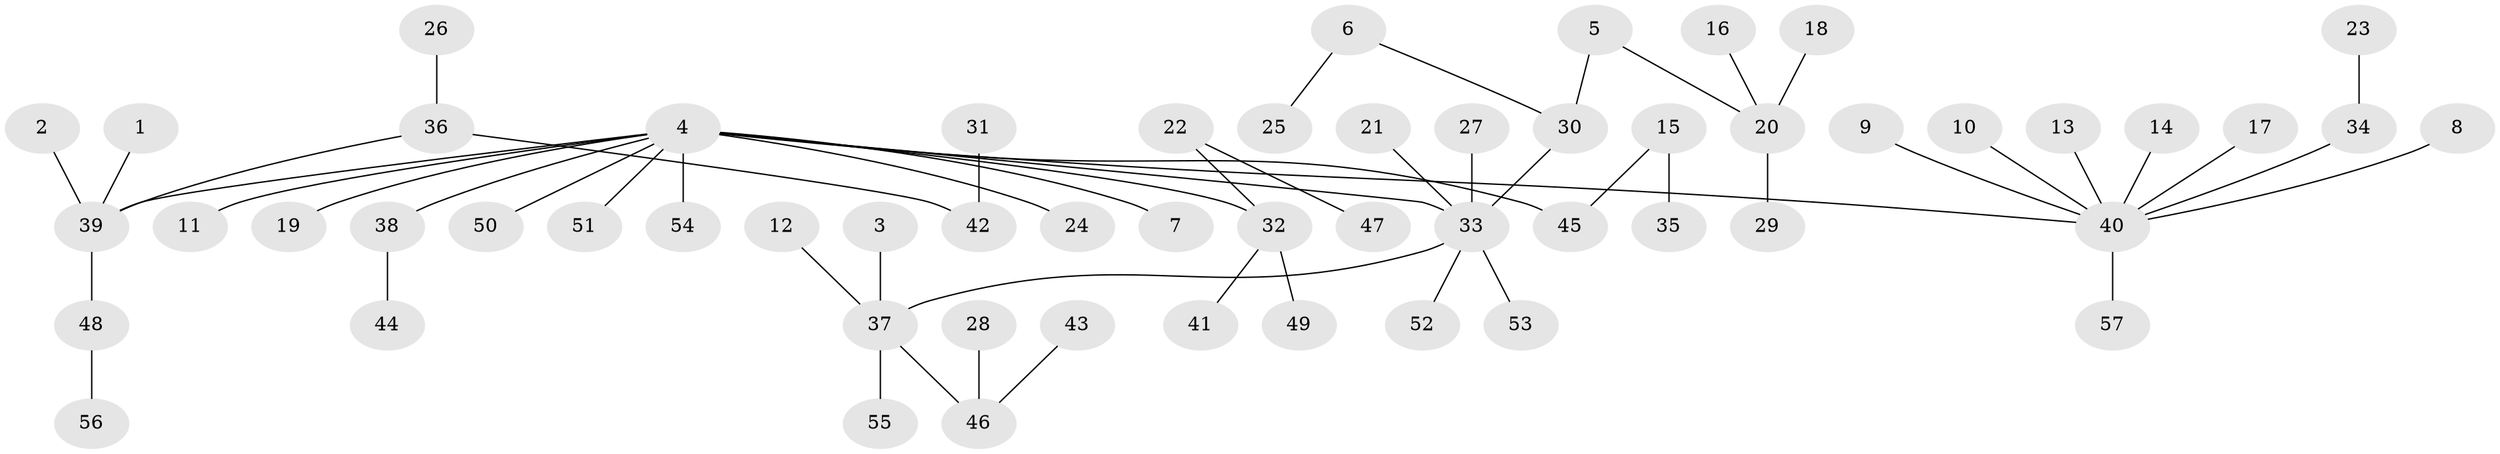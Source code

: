 // original degree distribution, {5: 0.043859649122807015, 6: 0.02631578947368421, 4: 0.06140350877192982, 8: 0.008771929824561403, 3: 0.09649122807017543, 1: 0.5263157894736842, 2: 0.23684210526315788}
// Generated by graph-tools (version 1.1) at 2025/26/03/09/25 03:26:24]
// undirected, 57 vertices, 56 edges
graph export_dot {
graph [start="1"]
  node [color=gray90,style=filled];
  1;
  2;
  3;
  4;
  5;
  6;
  7;
  8;
  9;
  10;
  11;
  12;
  13;
  14;
  15;
  16;
  17;
  18;
  19;
  20;
  21;
  22;
  23;
  24;
  25;
  26;
  27;
  28;
  29;
  30;
  31;
  32;
  33;
  34;
  35;
  36;
  37;
  38;
  39;
  40;
  41;
  42;
  43;
  44;
  45;
  46;
  47;
  48;
  49;
  50;
  51;
  52;
  53;
  54;
  55;
  56;
  57;
  1 -- 39 [weight=1.0];
  2 -- 39 [weight=1.0];
  3 -- 37 [weight=1.0];
  4 -- 7 [weight=1.0];
  4 -- 11 [weight=1.0];
  4 -- 19 [weight=1.0];
  4 -- 24 [weight=1.0];
  4 -- 32 [weight=1.0];
  4 -- 33 [weight=1.0];
  4 -- 38 [weight=1.0];
  4 -- 39 [weight=1.0];
  4 -- 40 [weight=1.0];
  4 -- 45 [weight=1.0];
  4 -- 50 [weight=1.0];
  4 -- 51 [weight=1.0];
  4 -- 54 [weight=1.0];
  5 -- 20 [weight=1.0];
  5 -- 30 [weight=1.0];
  6 -- 25 [weight=1.0];
  6 -- 30 [weight=1.0];
  8 -- 40 [weight=1.0];
  9 -- 40 [weight=1.0];
  10 -- 40 [weight=1.0];
  12 -- 37 [weight=1.0];
  13 -- 40 [weight=1.0];
  14 -- 40 [weight=1.0];
  15 -- 35 [weight=1.0];
  15 -- 45 [weight=1.0];
  16 -- 20 [weight=1.0];
  17 -- 40 [weight=1.0];
  18 -- 20 [weight=1.0];
  20 -- 29 [weight=1.0];
  21 -- 33 [weight=1.0];
  22 -- 32 [weight=1.0];
  22 -- 47 [weight=1.0];
  23 -- 34 [weight=1.0];
  26 -- 36 [weight=1.0];
  27 -- 33 [weight=1.0];
  28 -- 46 [weight=1.0];
  30 -- 33 [weight=1.0];
  31 -- 42 [weight=1.0];
  32 -- 41 [weight=1.0];
  32 -- 49 [weight=1.0];
  33 -- 37 [weight=1.0];
  33 -- 52 [weight=1.0];
  33 -- 53 [weight=1.0];
  34 -- 40 [weight=1.0];
  36 -- 39 [weight=1.0];
  36 -- 42 [weight=1.0];
  37 -- 46 [weight=1.0];
  37 -- 55 [weight=1.0];
  38 -- 44 [weight=1.0];
  39 -- 48 [weight=1.0];
  40 -- 57 [weight=1.0];
  43 -- 46 [weight=1.0];
  48 -- 56 [weight=1.0];
}
